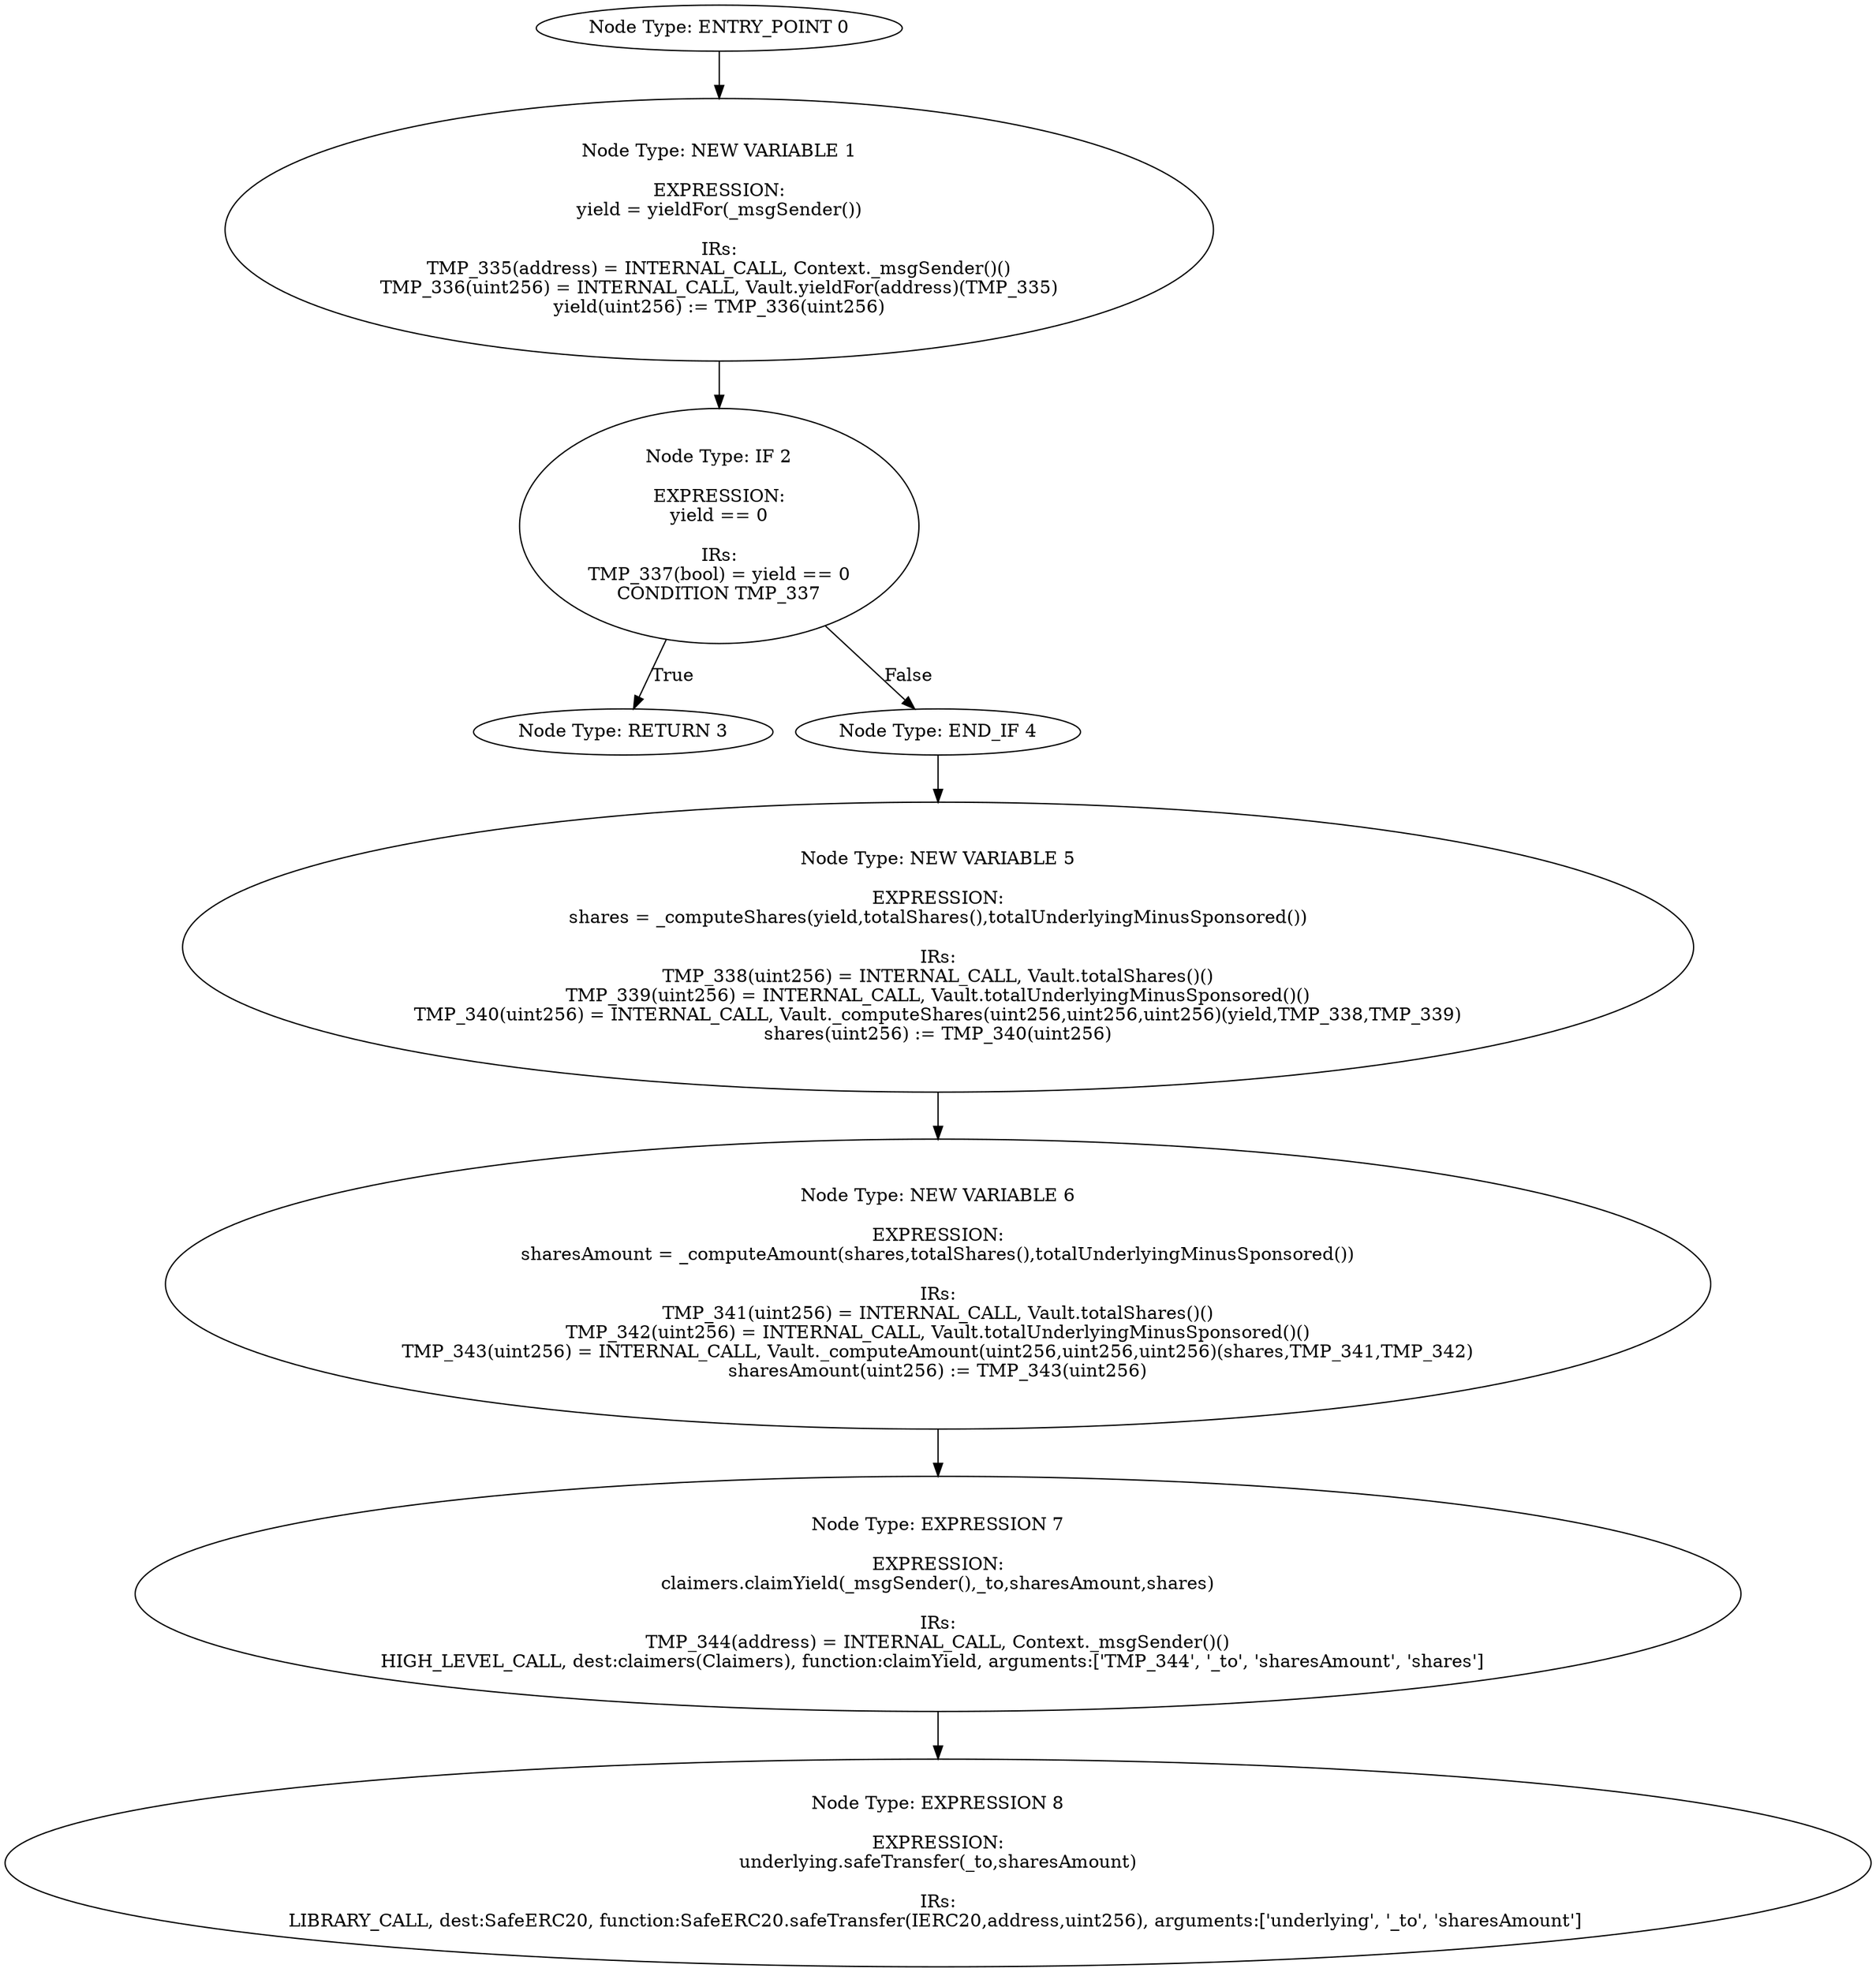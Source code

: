 digraph{
0[label="Node Type: ENTRY_POINT 0
"];
0->1;
1[label="Node Type: NEW VARIABLE 1

EXPRESSION:
yield = yieldFor(_msgSender())

IRs:
TMP_335(address) = INTERNAL_CALL, Context._msgSender()()
TMP_336(uint256) = INTERNAL_CALL, Vault.yieldFor(address)(TMP_335)
yield(uint256) := TMP_336(uint256)"];
1->2;
2[label="Node Type: IF 2

EXPRESSION:
yield == 0

IRs:
TMP_337(bool) = yield == 0
CONDITION TMP_337"];
2->3[label="True"];
2->4[label="False"];
3[label="Node Type: RETURN 3
"];
4[label="Node Type: END_IF 4
"];
4->5;
5[label="Node Type: NEW VARIABLE 5

EXPRESSION:
shares = _computeShares(yield,totalShares(),totalUnderlyingMinusSponsored())

IRs:
TMP_338(uint256) = INTERNAL_CALL, Vault.totalShares()()
TMP_339(uint256) = INTERNAL_CALL, Vault.totalUnderlyingMinusSponsored()()
TMP_340(uint256) = INTERNAL_CALL, Vault._computeShares(uint256,uint256,uint256)(yield,TMP_338,TMP_339)
shares(uint256) := TMP_340(uint256)"];
5->6;
6[label="Node Type: NEW VARIABLE 6

EXPRESSION:
sharesAmount = _computeAmount(shares,totalShares(),totalUnderlyingMinusSponsored())

IRs:
TMP_341(uint256) = INTERNAL_CALL, Vault.totalShares()()
TMP_342(uint256) = INTERNAL_CALL, Vault.totalUnderlyingMinusSponsored()()
TMP_343(uint256) = INTERNAL_CALL, Vault._computeAmount(uint256,uint256,uint256)(shares,TMP_341,TMP_342)
sharesAmount(uint256) := TMP_343(uint256)"];
6->7;
7[label="Node Type: EXPRESSION 7

EXPRESSION:
claimers.claimYield(_msgSender(),_to,sharesAmount,shares)

IRs:
TMP_344(address) = INTERNAL_CALL, Context._msgSender()()
HIGH_LEVEL_CALL, dest:claimers(Claimers), function:claimYield, arguments:['TMP_344', '_to', 'sharesAmount', 'shares']  "];
7->8;
8[label="Node Type: EXPRESSION 8

EXPRESSION:
underlying.safeTransfer(_to,sharesAmount)

IRs:
LIBRARY_CALL, dest:SafeERC20, function:SafeERC20.safeTransfer(IERC20,address,uint256), arguments:['underlying', '_to', 'sharesAmount'] "];
}
